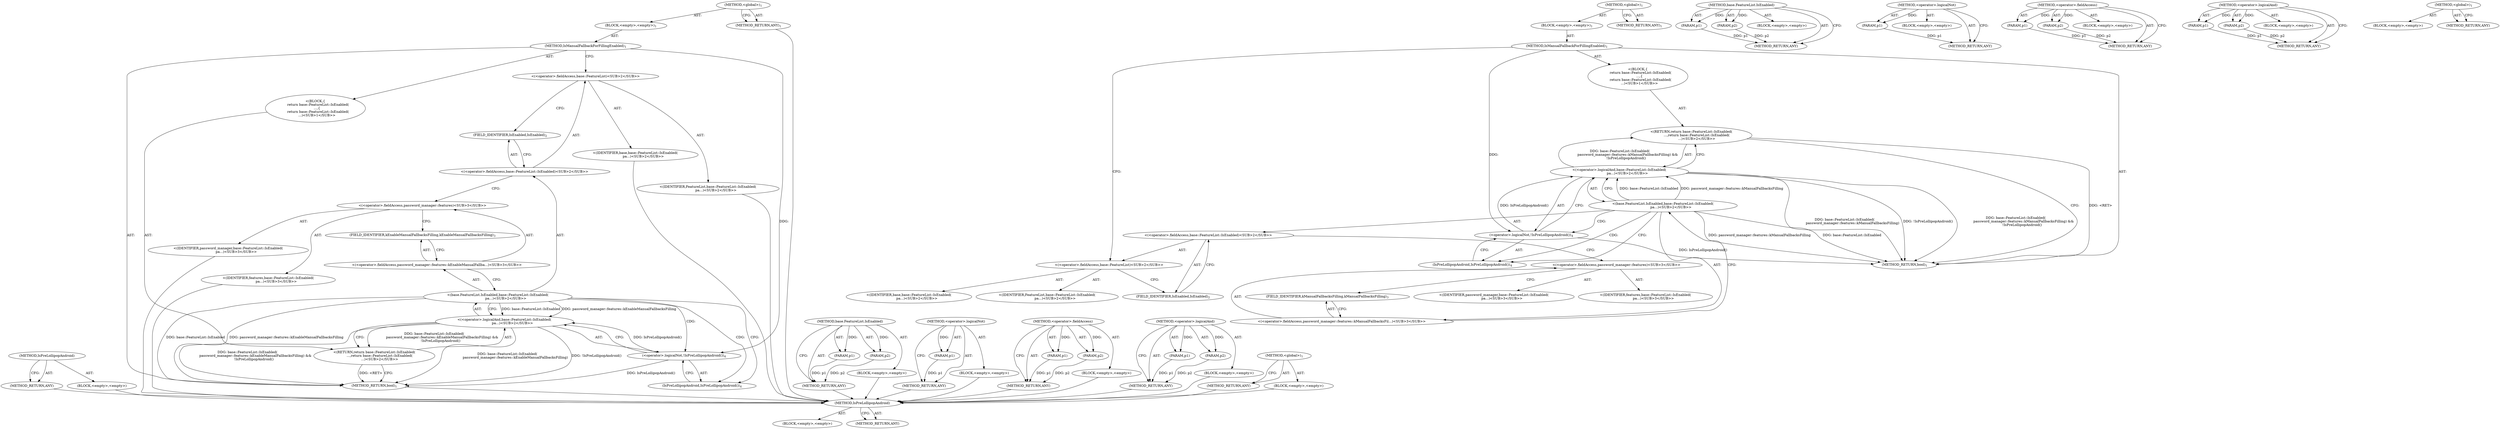 digraph "&lt;global&gt;" {
vulnerable_67 [label=<(METHOD,IsPreLollipopAndroid)>];
vulnerable_68 [label=<(BLOCK,&lt;empty&gt;,&lt;empty&gt;)>];
vulnerable_69 [label=<(METHOD_RETURN,ANY)>];
vulnerable_6 [label=<(METHOD,&lt;global&gt;)<SUB>1</SUB>>];
vulnerable_7 [label=<(BLOCK,&lt;empty&gt;,&lt;empty&gt;)<SUB>1</SUB>>];
vulnerable_8 [label=<(METHOD,IsManualFallbackForFillingEnabled)<SUB>1</SUB>>];
vulnerable_9 [label="<(BLOCK,{
     return base::FeatureList::IsEnabled(
   ...,{
     return base::FeatureList::IsEnabled(
   ...)<SUB>1</SUB>>"];
vulnerable_10 [label="<(RETURN,return base::FeatureList::IsEnabled(
          ...,return base::FeatureList::IsEnabled(
          ...)<SUB>2</SUB>>"];
vulnerable_11 [label="<(&lt;operator&gt;.logicalAnd,base::FeatureList::IsEnabled(
               pa...)<SUB>2</SUB>>"];
vulnerable_12 [label="<(base.FeatureList.IsEnabled,base::FeatureList::IsEnabled(
               pa...)<SUB>2</SUB>>"];
vulnerable_13 [label="<(&lt;operator&gt;.fieldAccess,base::FeatureList::IsEnabled)<SUB>2</SUB>>"];
vulnerable_14 [label="<(&lt;operator&gt;.fieldAccess,base::FeatureList)<SUB>2</SUB>>"];
vulnerable_15 [label="<(IDENTIFIER,base,base::FeatureList::IsEnabled(
               pa...)<SUB>2</SUB>>"];
vulnerable_16 [label="<(IDENTIFIER,FeatureList,base::FeatureList::IsEnabled(
               pa...)<SUB>2</SUB>>"];
vulnerable_17 [label=<(FIELD_IDENTIFIER,IsEnabled,IsEnabled)<SUB>2</SUB>>];
vulnerable_18 [label="<(&lt;operator&gt;.fieldAccess,password_manager::features::kEnableManualFallba...)<SUB>3</SUB>>"];
vulnerable_19 [label="<(&lt;operator&gt;.fieldAccess,password_manager::features)<SUB>3</SUB>>"];
vulnerable_20 [label="<(IDENTIFIER,password_manager,base::FeatureList::IsEnabled(
               pa...)<SUB>3</SUB>>"];
vulnerable_21 [label="<(IDENTIFIER,features,base::FeatureList::IsEnabled(
               pa...)<SUB>3</SUB>>"];
vulnerable_22 [label=<(FIELD_IDENTIFIER,kEnableManualFallbacksFilling,kEnableManualFallbacksFilling)<SUB>3</SUB>>];
vulnerable_23 [label=<(&lt;operator&gt;.logicalNot,!IsPreLollipopAndroid())<SUB>4</SUB>>];
vulnerable_24 [label=<(IsPreLollipopAndroid,IsPreLollipopAndroid())<SUB>4</SUB>>];
vulnerable_25 [label=<(METHOD_RETURN,bool)<SUB>1</SUB>>];
vulnerable_27 [label=<(METHOD_RETURN,ANY)<SUB>1</SUB>>];
vulnerable_53 [label=<(METHOD,base.FeatureList.IsEnabled)>];
vulnerable_54 [label=<(PARAM,p1)>];
vulnerable_55 [label=<(PARAM,p2)>];
vulnerable_56 [label=<(BLOCK,&lt;empty&gt;,&lt;empty&gt;)>];
vulnerable_57 [label=<(METHOD_RETURN,ANY)>];
vulnerable_63 [label=<(METHOD,&lt;operator&gt;.logicalNot)>];
vulnerable_64 [label=<(PARAM,p1)>];
vulnerable_65 [label=<(BLOCK,&lt;empty&gt;,&lt;empty&gt;)>];
vulnerable_66 [label=<(METHOD_RETURN,ANY)>];
vulnerable_58 [label=<(METHOD,&lt;operator&gt;.fieldAccess)>];
vulnerable_59 [label=<(PARAM,p1)>];
vulnerable_60 [label=<(PARAM,p2)>];
vulnerable_61 [label=<(BLOCK,&lt;empty&gt;,&lt;empty&gt;)>];
vulnerable_62 [label=<(METHOD_RETURN,ANY)>];
vulnerable_48 [label=<(METHOD,&lt;operator&gt;.logicalAnd)>];
vulnerable_49 [label=<(PARAM,p1)>];
vulnerable_50 [label=<(PARAM,p2)>];
vulnerable_51 [label=<(BLOCK,&lt;empty&gt;,&lt;empty&gt;)>];
vulnerable_52 [label=<(METHOD_RETURN,ANY)>];
vulnerable_42 [label=<(METHOD,&lt;global&gt;)<SUB>1</SUB>>];
vulnerable_43 [label=<(BLOCK,&lt;empty&gt;,&lt;empty&gt;)>];
vulnerable_44 [label=<(METHOD_RETURN,ANY)>];
fixed_67 [label=<(METHOD,IsPreLollipopAndroid)>];
fixed_68 [label=<(BLOCK,&lt;empty&gt;,&lt;empty&gt;)>];
fixed_69 [label=<(METHOD_RETURN,ANY)>];
fixed_6 [label=<(METHOD,&lt;global&gt;)<SUB>1</SUB>>];
fixed_7 [label=<(BLOCK,&lt;empty&gt;,&lt;empty&gt;)<SUB>1</SUB>>];
fixed_8 [label=<(METHOD,IsManualFallbackForFillingEnabled)<SUB>1</SUB>>];
fixed_9 [label="<(BLOCK,{
     return base::FeatureList::IsEnabled(
   ...,{
     return base::FeatureList::IsEnabled(
   ...)<SUB>1</SUB>>"];
fixed_10 [label="<(RETURN,return base::FeatureList::IsEnabled(
          ...,return base::FeatureList::IsEnabled(
          ...)<SUB>2</SUB>>"];
fixed_11 [label="<(&lt;operator&gt;.logicalAnd,base::FeatureList::IsEnabled(
               pa...)<SUB>2</SUB>>"];
fixed_12 [label="<(base.FeatureList.IsEnabled,base::FeatureList::IsEnabled(
               pa...)<SUB>2</SUB>>"];
fixed_13 [label="<(&lt;operator&gt;.fieldAccess,base::FeatureList::IsEnabled)<SUB>2</SUB>>"];
fixed_14 [label="<(&lt;operator&gt;.fieldAccess,base::FeatureList)<SUB>2</SUB>>"];
fixed_15 [label="<(IDENTIFIER,base,base::FeatureList::IsEnabled(
               pa...)<SUB>2</SUB>>"];
fixed_16 [label="<(IDENTIFIER,FeatureList,base::FeatureList::IsEnabled(
               pa...)<SUB>2</SUB>>"];
fixed_17 [label=<(FIELD_IDENTIFIER,IsEnabled,IsEnabled)<SUB>2</SUB>>];
fixed_18 [label="<(&lt;operator&gt;.fieldAccess,password_manager::features::kManualFallbacksFil...)<SUB>3</SUB>>"];
fixed_19 [label="<(&lt;operator&gt;.fieldAccess,password_manager::features)<SUB>3</SUB>>"];
fixed_20 [label="<(IDENTIFIER,password_manager,base::FeatureList::IsEnabled(
               pa...)<SUB>3</SUB>>"];
fixed_21 [label="<(IDENTIFIER,features,base::FeatureList::IsEnabled(
               pa...)<SUB>3</SUB>>"];
fixed_22 [label=<(FIELD_IDENTIFIER,kManualFallbacksFilling,kManualFallbacksFilling)<SUB>3</SUB>>];
fixed_23 [label=<(&lt;operator&gt;.logicalNot,!IsPreLollipopAndroid())<SUB>4</SUB>>];
fixed_24 [label=<(IsPreLollipopAndroid,IsPreLollipopAndroid())<SUB>4</SUB>>];
fixed_25 [label=<(METHOD_RETURN,bool)<SUB>1</SUB>>];
fixed_27 [label=<(METHOD_RETURN,ANY)<SUB>1</SUB>>];
fixed_53 [label=<(METHOD,base.FeatureList.IsEnabled)>];
fixed_54 [label=<(PARAM,p1)>];
fixed_55 [label=<(PARAM,p2)>];
fixed_56 [label=<(BLOCK,&lt;empty&gt;,&lt;empty&gt;)>];
fixed_57 [label=<(METHOD_RETURN,ANY)>];
fixed_63 [label=<(METHOD,&lt;operator&gt;.logicalNot)>];
fixed_64 [label=<(PARAM,p1)>];
fixed_65 [label=<(BLOCK,&lt;empty&gt;,&lt;empty&gt;)>];
fixed_66 [label=<(METHOD_RETURN,ANY)>];
fixed_58 [label=<(METHOD,&lt;operator&gt;.fieldAccess)>];
fixed_59 [label=<(PARAM,p1)>];
fixed_60 [label=<(PARAM,p2)>];
fixed_61 [label=<(BLOCK,&lt;empty&gt;,&lt;empty&gt;)>];
fixed_62 [label=<(METHOD_RETURN,ANY)>];
fixed_48 [label=<(METHOD,&lt;operator&gt;.logicalAnd)>];
fixed_49 [label=<(PARAM,p1)>];
fixed_50 [label=<(PARAM,p2)>];
fixed_51 [label=<(BLOCK,&lt;empty&gt;,&lt;empty&gt;)>];
fixed_52 [label=<(METHOD_RETURN,ANY)>];
fixed_42 [label=<(METHOD,&lt;global&gt;)<SUB>1</SUB>>];
fixed_43 [label=<(BLOCK,&lt;empty&gt;,&lt;empty&gt;)>];
fixed_44 [label=<(METHOD_RETURN,ANY)>];
vulnerable_67 -> vulnerable_68  [key=0, label="AST: "];
vulnerable_67 -> vulnerable_69  [key=0, label="AST: "];
vulnerable_67 -> vulnerable_69  [key=1, label="CFG: "];
vulnerable_68 -> fixed_67  [key=0];
vulnerable_69 -> fixed_67  [key=0];
vulnerable_6 -> vulnerable_7  [key=0, label="AST: "];
vulnerable_6 -> vulnerable_27  [key=0, label="AST: "];
vulnerable_6 -> vulnerable_27  [key=1, label="CFG: "];
vulnerable_7 -> vulnerable_8  [key=0, label="AST: "];
vulnerable_8 -> vulnerable_9  [key=0, label="AST: "];
vulnerable_8 -> vulnerable_25  [key=0, label="AST: "];
vulnerable_8 -> vulnerable_14  [key=0, label="CFG: "];
vulnerable_8 -> vulnerable_23  [key=0, label="DDG: "];
vulnerable_9 -> vulnerable_10  [key=0, label="AST: "];
vulnerable_10 -> vulnerable_11  [key=0, label="AST: "];
vulnerable_10 -> vulnerable_25  [key=0, label="CFG: "];
vulnerable_10 -> vulnerable_25  [key=1, label="DDG: &lt;RET&gt;"];
vulnerable_11 -> vulnerable_12  [key=0, label="AST: "];
vulnerable_11 -> vulnerable_23  [key=0, label="AST: "];
vulnerable_11 -> vulnerable_10  [key=0, label="CFG: "];
vulnerable_11 -> vulnerable_10  [key=1, label="DDG: base::FeatureList::IsEnabled(
               password_manager::features::kEnableManualFallbacksFilling) &amp;&amp;
            !IsPreLollipopAndroid()"];
vulnerable_11 -> vulnerable_25  [key=0, label="DDG: base::FeatureList::IsEnabled(
               password_manager::features::kEnableManualFallbacksFilling)"];
vulnerable_11 -> vulnerable_25  [key=1, label="DDG: !IsPreLollipopAndroid()"];
vulnerable_11 -> vulnerable_25  [key=2, label="DDG: base::FeatureList::IsEnabled(
               password_manager::features::kEnableManualFallbacksFilling) &amp;&amp;
            !IsPreLollipopAndroid()"];
vulnerable_12 -> vulnerable_13  [key=0, label="AST: "];
vulnerable_12 -> vulnerable_18  [key=0, label="AST: "];
vulnerable_12 -> vulnerable_24  [key=0, label="CFG: "];
vulnerable_12 -> vulnerable_24  [key=1, label="CDG: "];
vulnerable_12 -> vulnerable_11  [key=0, label="CFG: "];
vulnerable_12 -> vulnerable_11  [key=1, label="DDG: base::FeatureList::IsEnabled"];
vulnerable_12 -> vulnerable_11  [key=2, label="DDG: password_manager::features::kEnableManualFallbacksFilling"];
vulnerable_12 -> vulnerable_25  [key=0, label="DDG: base::FeatureList::IsEnabled"];
vulnerable_12 -> vulnerable_25  [key=1, label="DDG: password_manager::features::kEnableManualFallbacksFilling"];
vulnerable_12 -> vulnerable_23  [key=0, label="CDG: "];
vulnerable_13 -> vulnerable_14  [key=0, label="AST: "];
vulnerable_13 -> vulnerable_17  [key=0, label="AST: "];
vulnerable_13 -> vulnerable_19  [key=0, label="CFG: "];
vulnerable_14 -> vulnerable_15  [key=0, label="AST: "];
vulnerable_14 -> vulnerable_16  [key=0, label="AST: "];
vulnerable_14 -> vulnerable_17  [key=0, label="CFG: "];
vulnerable_15 -> fixed_67  [key=0];
vulnerable_16 -> fixed_67  [key=0];
vulnerable_17 -> vulnerable_13  [key=0, label="CFG: "];
vulnerable_18 -> vulnerable_19  [key=0, label="AST: "];
vulnerable_18 -> vulnerable_22  [key=0, label="AST: "];
vulnerable_18 -> vulnerable_12  [key=0, label="CFG: "];
vulnerable_19 -> vulnerable_20  [key=0, label="AST: "];
vulnerable_19 -> vulnerable_21  [key=0, label="AST: "];
vulnerable_19 -> vulnerable_22  [key=0, label="CFG: "];
vulnerable_20 -> fixed_67  [key=0];
vulnerable_21 -> fixed_67  [key=0];
vulnerable_22 -> vulnerable_18  [key=0, label="CFG: "];
vulnerable_23 -> vulnerable_24  [key=0, label="AST: "];
vulnerable_23 -> vulnerable_11  [key=0, label="CFG: "];
vulnerable_23 -> vulnerable_11  [key=1, label="DDG: IsPreLollipopAndroid()"];
vulnerable_23 -> vulnerable_25  [key=0, label="DDG: IsPreLollipopAndroid()"];
vulnerable_24 -> vulnerable_23  [key=0, label="CFG: "];
vulnerable_25 -> fixed_67  [key=0];
vulnerable_27 -> fixed_67  [key=0];
vulnerable_53 -> vulnerable_54  [key=0, label="AST: "];
vulnerable_53 -> vulnerable_54  [key=1, label="DDG: "];
vulnerable_53 -> vulnerable_56  [key=0, label="AST: "];
vulnerable_53 -> vulnerable_55  [key=0, label="AST: "];
vulnerable_53 -> vulnerable_55  [key=1, label="DDG: "];
vulnerable_53 -> vulnerable_57  [key=0, label="AST: "];
vulnerable_53 -> vulnerable_57  [key=1, label="CFG: "];
vulnerable_54 -> vulnerable_57  [key=0, label="DDG: p1"];
vulnerable_55 -> vulnerable_57  [key=0, label="DDG: p2"];
vulnerable_56 -> fixed_67  [key=0];
vulnerable_57 -> fixed_67  [key=0];
vulnerable_63 -> vulnerable_64  [key=0, label="AST: "];
vulnerable_63 -> vulnerable_64  [key=1, label="DDG: "];
vulnerable_63 -> vulnerable_65  [key=0, label="AST: "];
vulnerable_63 -> vulnerable_66  [key=0, label="AST: "];
vulnerable_63 -> vulnerable_66  [key=1, label="CFG: "];
vulnerable_64 -> vulnerable_66  [key=0, label="DDG: p1"];
vulnerable_65 -> fixed_67  [key=0];
vulnerable_66 -> fixed_67  [key=0];
vulnerable_58 -> vulnerable_59  [key=0, label="AST: "];
vulnerable_58 -> vulnerable_59  [key=1, label="DDG: "];
vulnerable_58 -> vulnerable_61  [key=0, label="AST: "];
vulnerable_58 -> vulnerable_60  [key=0, label="AST: "];
vulnerable_58 -> vulnerable_60  [key=1, label="DDG: "];
vulnerable_58 -> vulnerable_62  [key=0, label="AST: "];
vulnerable_58 -> vulnerable_62  [key=1, label="CFG: "];
vulnerable_59 -> vulnerable_62  [key=0, label="DDG: p1"];
vulnerable_60 -> vulnerable_62  [key=0, label="DDG: p2"];
vulnerable_61 -> fixed_67  [key=0];
vulnerable_62 -> fixed_67  [key=0];
vulnerable_48 -> vulnerable_49  [key=0, label="AST: "];
vulnerable_48 -> vulnerable_49  [key=1, label="DDG: "];
vulnerable_48 -> vulnerable_51  [key=0, label="AST: "];
vulnerable_48 -> vulnerable_50  [key=0, label="AST: "];
vulnerable_48 -> vulnerable_50  [key=1, label="DDG: "];
vulnerable_48 -> vulnerable_52  [key=0, label="AST: "];
vulnerable_48 -> vulnerable_52  [key=1, label="CFG: "];
vulnerable_49 -> vulnerable_52  [key=0, label="DDG: p1"];
vulnerable_50 -> vulnerable_52  [key=0, label="DDG: p2"];
vulnerable_51 -> fixed_67  [key=0];
vulnerable_52 -> fixed_67  [key=0];
vulnerable_42 -> vulnerable_43  [key=0, label="AST: "];
vulnerable_42 -> vulnerable_44  [key=0, label="AST: "];
vulnerable_42 -> vulnerable_44  [key=1, label="CFG: "];
vulnerable_43 -> fixed_67  [key=0];
vulnerable_44 -> fixed_67  [key=0];
fixed_67 -> fixed_68  [key=0, label="AST: "];
fixed_67 -> fixed_69  [key=0, label="AST: "];
fixed_67 -> fixed_69  [key=1, label="CFG: "];
fixed_6 -> fixed_7  [key=0, label="AST: "];
fixed_6 -> fixed_27  [key=0, label="AST: "];
fixed_6 -> fixed_27  [key=1, label="CFG: "];
fixed_7 -> fixed_8  [key=0, label="AST: "];
fixed_8 -> fixed_9  [key=0, label="AST: "];
fixed_8 -> fixed_25  [key=0, label="AST: "];
fixed_8 -> fixed_14  [key=0, label="CFG: "];
fixed_8 -> fixed_23  [key=0, label="DDG: "];
fixed_9 -> fixed_10  [key=0, label="AST: "];
fixed_10 -> fixed_11  [key=0, label="AST: "];
fixed_10 -> fixed_25  [key=0, label="CFG: "];
fixed_10 -> fixed_25  [key=1, label="DDG: &lt;RET&gt;"];
fixed_11 -> fixed_12  [key=0, label="AST: "];
fixed_11 -> fixed_23  [key=0, label="AST: "];
fixed_11 -> fixed_10  [key=0, label="CFG: "];
fixed_11 -> fixed_10  [key=1, label="DDG: base::FeatureList::IsEnabled(
               password_manager::features::kManualFallbacksFilling) &amp;&amp;
            !IsPreLollipopAndroid()"];
fixed_11 -> fixed_25  [key=0, label="DDG: base::FeatureList::IsEnabled(
               password_manager::features::kManualFallbacksFilling)"];
fixed_11 -> fixed_25  [key=1, label="DDG: !IsPreLollipopAndroid()"];
fixed_11 -> fixed_25  [key=2, label="DDG: base::FeatureList::IsEnabled(
               password_manager::features::kManualFallbacksFilling) &amp;&amp;
            !IsPreLollipopAndroid()"];
fixed_12 -> fixed_13  [key=0, label="AST: "];
fixed_12 -> fixed_18  [key=0, label="AST: "];
fixed_12 -> fixed_24  [key=0, label="CFG: "];
fixed_12 -> fixed_24  [key=1, label="CDG: "];
fixed_12 -> fixed_11  [key=0, label="CFG: "];
fixed_12 -> fixed_11  [key=1, label="DDG: base::FeatureList::IsEnabled"];
fixed_12 -> fixed_11  [key=2, label="DDG: password_manager::features::kManualFallbacksFilling"];
fixed_12 -> fixed_25  [key=0, label="DDG: base::FeatureList::IsEnabled"];
fixed_12 -> fixed_25  [key=1, label="DDG: password_manager::features::kManualFallbacksFilling"];
fixed_12 -> fixed_23  [key=0, label="CDG: "];
fixed_13 -> fixed_14  [key=0, label="AST: "];
fixed_13 -> fixed_17  [key=0, label="AST: "];
fixed_13 -> fixed_19  [key=0, label="CFG: "];
fixed_14 -> fixed_15  [key=0, label="AST: "];
fixed_14 -> fixed_16  [key=0, label="AST: "];
fixed_14 -> fixed_17  [key=0, label="CFG: "];
fixed_17 -> fixed_13  [key=0, label="CFG: "];
fixed_18 -> fixed_19  [key=0, label="AST: "];
fixed_18 -> fixed_22  [key=0, label="AST: "];
fixed_18 -> fixed_12  [key=0, label="CFG: "];
fixed_19 -> fixed_20  [key=0, label="AST: "];
fixed_19 -> fixed_21  [key=0, label="AST: "];
fixed_19 -> fixed_22  [key=0, label="CFG: "];
fixed_22 -> fixed_18  [key=0, label="CFG: "];
fixed_23 -> fixed_24  [key=0, label="AST: "];
fixed_23 -> fixed_11  [key=0, label="CFG: "];
fixed_23 -> fixed_11  [key=1, label="DDG: IsPreLollipopAndroid()"];
fixed_23 -> fixed_25  [key=0, label="DDG: IsPreLollipopAndroid()"];
fixed_24 -> fixed_23  [key=0, label="CFG: "];
fixed_53 -> fixed_54  [key=0, label="AST: "];
fixed_53 -> fixed_54  [key=1, label="DDG: "];
fixed_53 -> fixed_56  [key=0, label="AST: "];
fixed_53 -> fixed_55  [key=0, label="AST: "];
fixed_53 -> fixed_55  [key=1, label="DDG: "];
fixed_53 -> fixed_57  [key=0, label="AST: "];
fixed_53 -> fixed_57  [key=1, label="CFG: "];
fixed_54 -> fixed_57  [key=0, label="DDG: p1"];
fixed_55 -> fixed_57  [key=0, label="DDG: p2"];
fixed_63 -> fixed_64  [key=0, label="AST: "];
fixed_63 -> fixed_64  [key=1, label="DDG: "];
fixed_63 -> fixed_65  [key=0, label="AST: "];
fixed_63 -> fixed_66  [key=0, label="AST: "];
fixed_63 -> fixed_66  [key=1, label="CFG: "];
fixed_64 -> fixed_66  [key=0, label="DDG: p1"];
fixed_58 -> fixed_59  [key=0, label="AST: "];
fixed_58 -> fixed_59  [key=1, label="DDG: "];
fixed_58 -> fixed_61  [key=0, label="AST: "];
fixed_58 -> fixed_60  [key=0, label="AST: "];
fixed_58 -> fixed_60  [key=1, label="DDG: "];
fixed_58 -> fixed_62  [key=0, label="AST: "];
fixed_58 -> fixed_62  [key=1, label="CFG: "];
fixed_59 -> fixed_62  [key=0, label="DDG: p1"];
fixed_60 -> fixed_62  [key=0, label="DDG: p2"];
fixed_48 -> fixed_49  [key=0, label="AST: "];
fixed_48 -> fixed_49  [key=1, label="DDG: "];
fixed_48 -> fixed_51  [key=0, label="AST: "];
fixed_48 -> fixed_50  [key=0, label="AST: "];
fixed_48 -> fixed_50  [key=1, label="DDG: "];
fixed_48 -> fixed_52  [key=0, label="AST: "];
fixed_48 -> fixed_52  [key=1, label="CFG: "];
fixed_49 -> fixed_52  [key=0, label="DDG: p1"];
fixed_50 -> fixed_52  [key=0, label="DDG: p2"];
fixed_42 -> fixed_43  [key=0, label="AST: "];
fixed_42 -> fixed_44  [key=0, label="AST: "];
fixed_42 -> fixed_44  [key=1, label="CFG: "];
}
